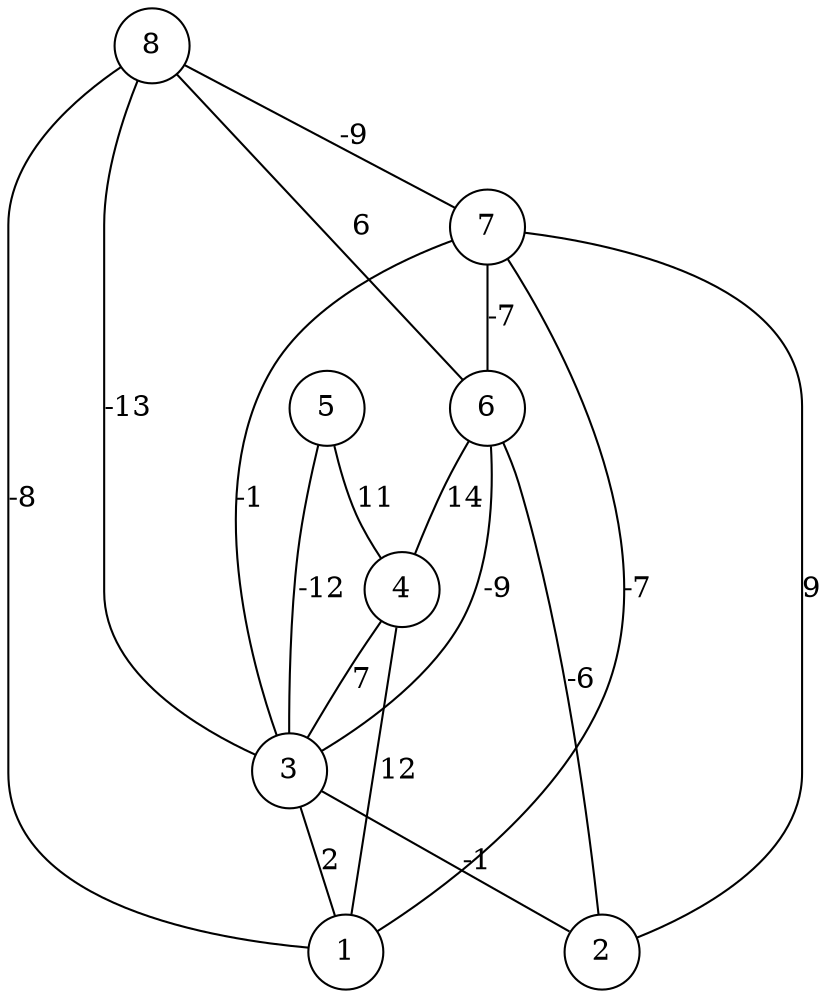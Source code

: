 graph { 
	 fontname="Helvetica,Arial,sans-serif" 
	 node [shape = circle]; 
	 8 -- 1 [label = "-8"];
	 8 -- 3 [label = "-13"];
	 8 -- 6 [label = "6"];
	 8 -- 7 [label = "-9"];
	 7 -- 1 [label = "-7"];
	 7 -- 2 [label = "9"];
	 7 -- 3 [label = "-1"];
	 7 -- 6 [label = "-7"];
	 6 -- 2 [label = "-6"];
	 6 -- 3 [label = "-9"];
	 6 -- 4 [label = "14"];
	 5 -- 3 [label = "-12"];
	 5 -- 4 [label = "11"];
	 4 -- 1 [label = "12"];
	 4 -- 3 [label = "7"];
	 3 -- 1 [label = "2"];
	 3 -- 2 [label = "-1"];
	 1;
	 2;
	 3;
	 4;
	 5;
	 6;
	 7;
	 8;
}
